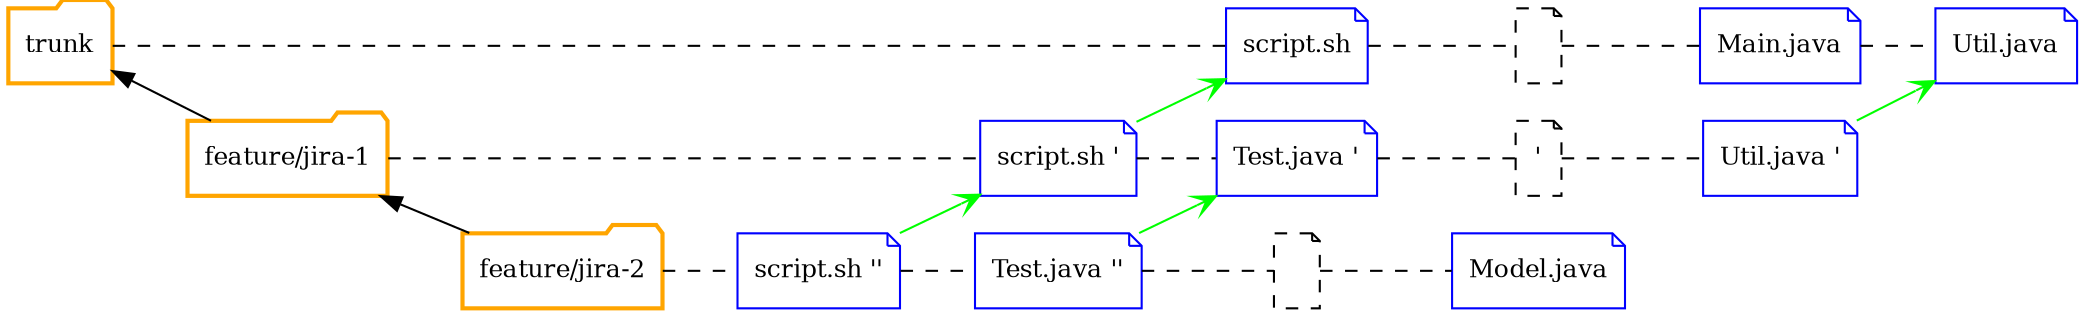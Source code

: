 digraph svn_branch {
    rankdir="LR";
    bgcolor="transparent";

    node[width=0.3, shape=folder,fontsize=12.0,color=orange];
    "trunk"[label="trunk",group="trunk",style="bold"];
    "feature_1"[label="feature/jira-1",group="feature_1",style="bold"];
    "feature_2"[label="feature/jira-2",group="feature_2",style="bold"];

    node[ shape=note,fontsize=12.0];
    "file_1"[label="script.sh",group="trunk",color="blue"]
    "file_2"[label="",group="trunk",style="dashed",color=""]
    "file_3"[label="Main.java",group="trunk",color="blue"]
    "file_4"[label="Util.java",group="trunk",color="blue"]
    "file__1"[label="script.sh '",group="feature_1",color="blue"]
    "file__2"[label="Test.java '",group="feature_1",color="blue"]
    "file__3"[label="'",group="feature_1",style="dashed",color=""]
    "file__4"[label="Util.java '",group="feature_1",color="blue"]
    "file___1"[label="script.sh ''",group="feature_2",color="blue"]
    "file___2"[label="Test.java ''",group="feature_2",color="blue"]
    "file___3"[label="",group="feature_2",style=dashed,color=""]
    "file___4"[label="Model.java",group="feature_2",color="blue"]

    edge[arrowhead=open,dir="back"];
    "trunk" -> "feature_1";
    "feature_1" -> "feature_2";

    edge[arrowhead=none,dir="forward",style=dashed];
    "trunk" -> "file_1";
    "feature_1" -> "file__1";
    "feature_2" -> "file___1";

    edge[arrowhead=none,dir="forward"];
    "file_1" -> "file_2";
    "file_2" -> "file_3";
    "file_3" -> "file_4";
    "file__1" -> "file__2";
    "file__2" -> "file__3";
    "file__3" -> "file__4";
    "file___1" -> "file___2";
    "file___2" -> "file___3";
    "file___3" -> "file___4";

    edge[arrowhead=open,style="",color=green];
    "file__1" -> "file_1"
    "file___1" -> "file__1"
    "file___2" -> "file__2"
    "file__4" -> "file_4"

}
